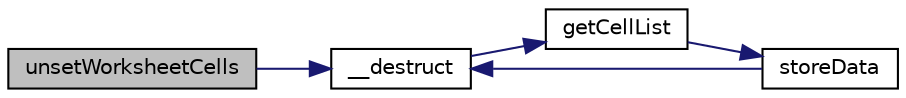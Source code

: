 digraph "unsetWorksheetCells"
{
  edge [fontname="Helvetica",fontsize="10",labelfontname="Helvetica",labelfontsize="10"];
  node [fontname="Helvetica",fontsize="10",shape=record];
  rankdir="LR";
  Node55 [label="unsetWorksheetCells",height=0.2,width=0.4,color="black", fillcolor="grey75", style="filled", fontcolor="black"];
  Node55 -> Node56 [color="midnightblue",fontsize="10",style="solid",fontname="Helvetica"];
  Node56 [label="__destruct",height=0.2,width=0.4,color="black", fillcolor="white", style="filled",URL="$class_p_h_p_excel___cached_object_storage___wincache.html#a421831a265621325e1fdd19aace0c758"];
  Node56 -> Node57 [color="midnightblue",fontsize="10",style="solid",fontname="Helvetica"];
  Node57 [label="getCellList",height=0.2,width=0.4,color="black", fillcolor="white", style="filled",URL="$class_p_h_p_excel___cached_object_storage___wincache.html#adebf78f21c01b7615cfdcaf2821120f5"];
  Node57 -> Node58 [color="midnightblue",fontsize="10",style="solid",fontname="Helvetica"];
  Node58 [label="storeData",height=0.2,width=0.4,color="black", fillcolor="white", style="filled",URL="$class_p_h_p_excel___cached_object_storage___wincache.html#ac259c2f1dc99ef6e4a7c8b9d39187e0f"];
  Node58 -> Node56 [color="midnightblue",fontsize="10",style="solid",fontname="Helvetica"];
}
